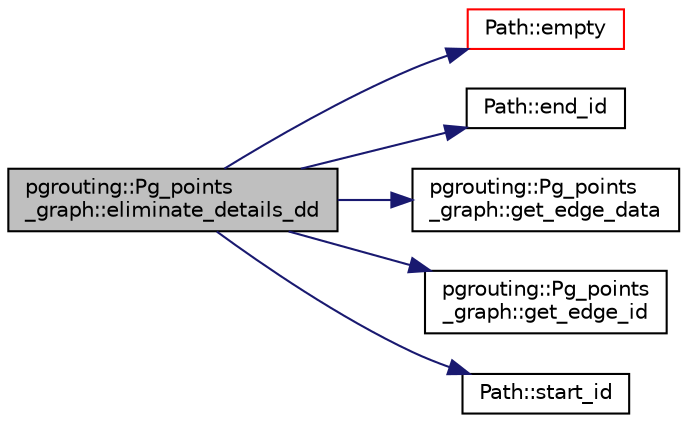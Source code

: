 digraph "pgrouting::Pg_points_graph::eliminate_details_dd"
{
  edge [fontname="Helvetica",fontsize="10",labelfontname="Helvetica",labelfontsize="10"];
  node [fontname="Helvetica",fontsize="10",shape=record];
  rankdir="LR";
  Node74 [label="pgrouting::Pg_points\l_graph::eliminate_details_dd",height=0.2,width=0.4,color="black", fillcolor="grey75", style="filled", fontcolor="black"];
  Node74 -> Node75 [color="midnightblue",fontsize="10",style="solid",fontname="Helvetica"];
  Node75 [label="Path::empty",height=0.2,width=0.4,color="red", fillcolor="white", style="filled",URL="$classPath.html#a75bd5ccf60152fefaff1df56be09946b"];
  Node74 -> Node78 [color="midnightblue",fontsize="10",style="solid",fontname="Helvetica"];
  Node78 [label="Path::end_id",height=0.2,width=0.4,color="black", fillcolor="white", style="filled",URL="$classPath.html#ad7eff4c127cba19f2052398089ac3b42"];
  Node74 -> Node79 [color="midnightblue",fontsize="10",style="solid",fontname="Helvetica"];
  Node79 [label="pgrouting::Pg_points\l_graph::get_edge_data",height=0.2,width=0.4,color="black", fillcolor="white", style="filled",URL="$classpgrouting_1_1Pg__points__graph.html#a51a2eb6cb4f7efa76bdbf8ef60b47048"];
  Node74 -> Node80 [color="midnightblue",fontsize="10",style="solid",fontname="Helvetica"];
  Node80 [label="pgrouting::Pg_points\l_graph::get_edge_id",height=0.2,width=0.4,color="black", fillcolor="white", style="filled",URL="$classpgrouting_1_1Pg__points__graph.html#a9ef279b5c23bc9ffba4d8effd0f1b4c2"];
  Node74 -> Node81 [color="midnightblue",fontsize="10",style="solid",fontname="Helvetica"];
  Node81 [label="Path::start_id",height=0.2,width=0.4,color="black", fillcolor="white", style="filled",URL="$classPath.html#a969ad8937eb448f350193fd203ad97d2"];
}
